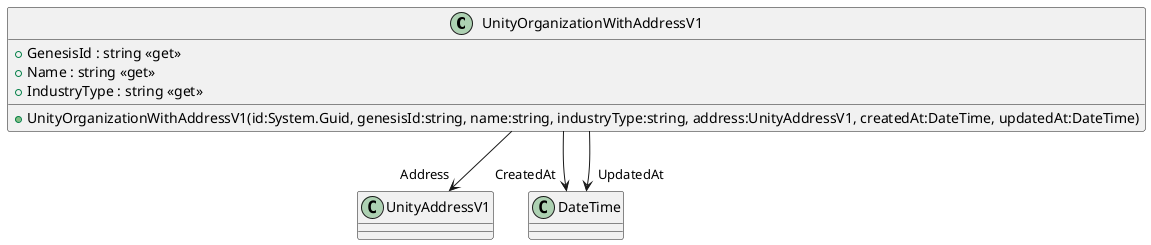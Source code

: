 @startuml
class UnityOrganizationWithAddressV1 {
    + UnityOrganizationWithAddressV1(id:System.Guid, genesisId:string, name:string, industryType:string, address:UnityAddressV1, createdAt:DateTime, updatedAt:DateTime)
    + GenesisId : string <<get>>
    + Name : string <<get>>
    + IndustryType : string <<get>>
}
UnityOrganizationWithAddressV1 --> "Address" UnityAddressV1
UnityOrganizationWithAddressV1 --> "CreatedAt" DateTime
UnityOrganizationWithAddressV1 --> "UpdatedAt" DateTime
@enduml
